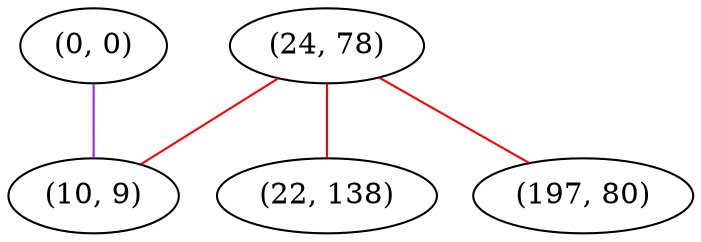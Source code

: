 graph "" {
"(0, 0)";
"(24, 78)";
"(22, 138)";
"(197, 80)";
"(10, 9)";
"(0, 0)" -- "(10, 9)"  [color=purple, key=0, weight=4];
"(24, 78)" -- "(22, 138)"  [color=red, key=0, weight=1];
"(24, 78)" -- "(197, 80)"  [color=red, key=0, weight=1];
"(24, 78)" -- "(10, 9)"  [color=red, key=0, weight=1];
}
